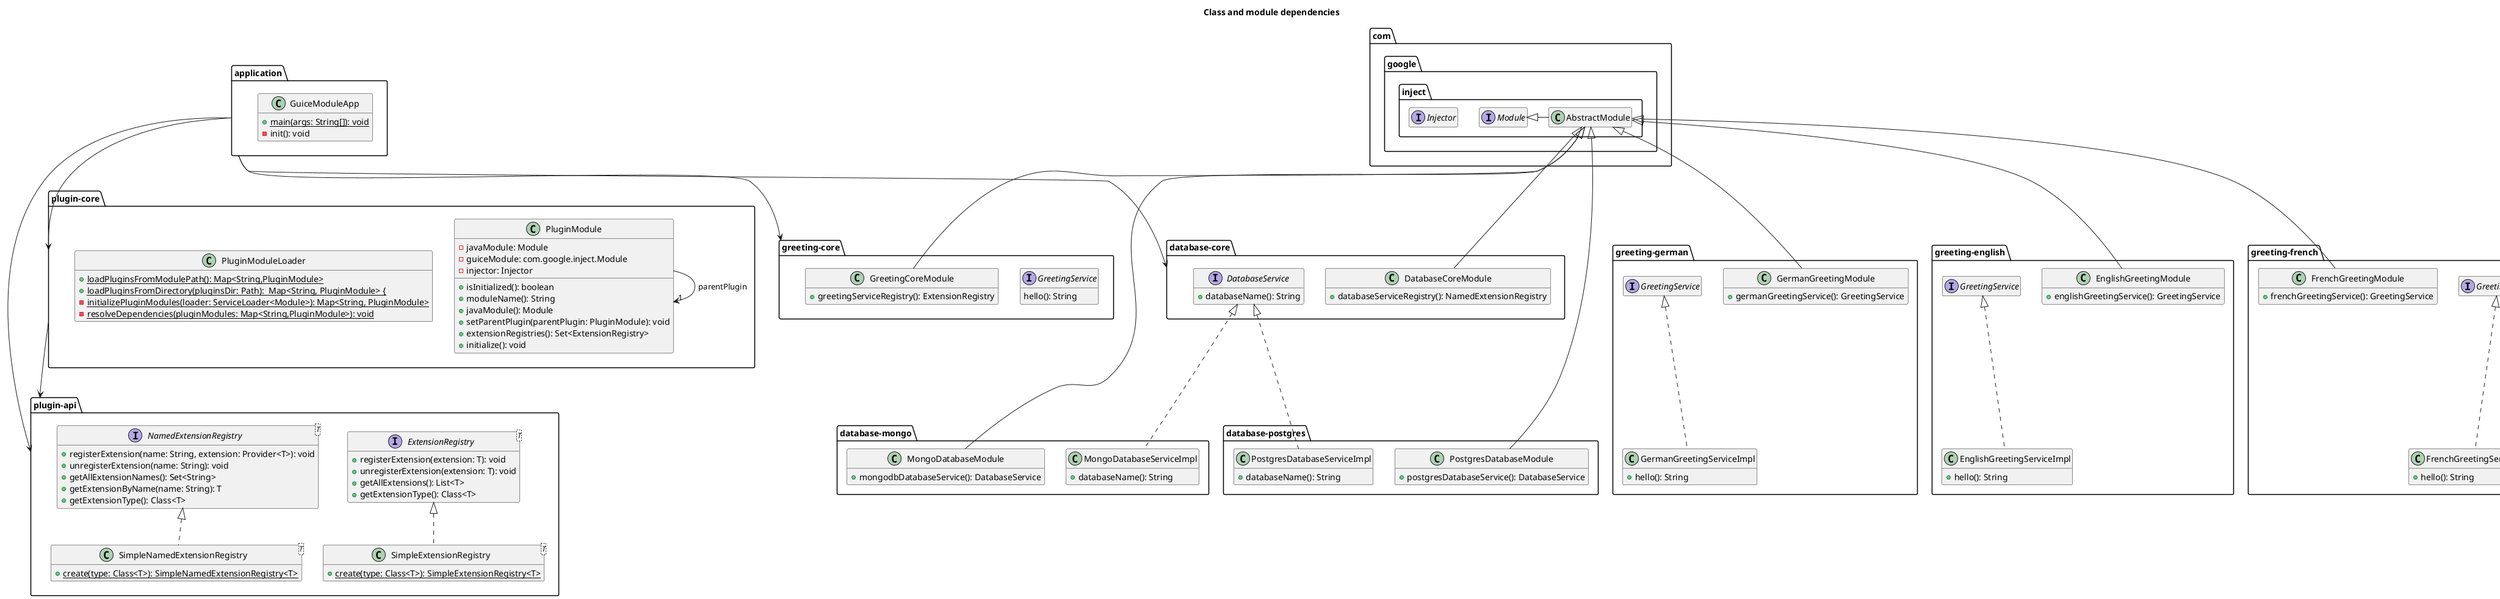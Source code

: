 @startuml
hide empty members

title Class and module dependencies 

package com.google.inject {
	interface Injector
	interface Module
	class AbstractModule
	Module <|- AbstractModule
}

package "plugin-api" {
	class "SimpleExtensionRegistry<T>" as SimpleExtensionRegistry_T_ {
		+{static} create(type: Class<T>): SimpleExtensionRegistry<T>
	}
	interface "ExtensionRegistry<T>" as ExtensionRegistry_T_ {
		+registerExtension(extension: T): void
		+unregisterExtension(extension: T): void
		+getAllExtensions(): List<T>
		+getExtensionType(): Class<T>
	}
	ExtensionRegistry_T_ <|.. SimpleExtensionRegistry_T_
	
	class "SimpleNamedExtensionRegistry<T>" as SimpleNamedExtensionRegistry_T_  {
		+{static} create(type: Class<T>): SimpleNamedExtensionRegistry<T>
	}
	interface "NamedExtensionRegistry<T>" as NamedExtensionRegistry_T_ {
		+registerExtension(name: String, extension: Provider<T>): void
		+unregisterExtension(name: String): void
		+getAllExtensionNames(): Set<String>
		+getExtensionByName(name: String): T
		+getExtensionType(): Class<T>
	}
	NamedExtensionRegistry_T_ <|.. SimpleNamedExtensionRegistry_T_
}

package "plugin-core" {
	class PluginModule {
		-javaModule: Module
		-guiceModule: com.google.inject.Module
		-injector: Injector
		+isInitialized(): boolean
		+moduleName(): String
		+javaModule(): Module
		+setParentPlugin(parentPlugin: PluginModule): void
		+extensionRegistries(): Set<ExtensionRegistry>
		+initialize(): void
	}
	PluginModule --> "1" PluginModule : parentPlugin
	class PluginModuleLoader [[java:de.vagtsi.examples.guicejavamodule.app.PluginModuleLoader]] {
		+{static} loadPluginsFromModulePath(): Map<String,PluginModule>
		+{static} loadPluginsFromDirectory(pluginsDir: Path):  Map<String, PluginModule> {
		-{static} initializePluginModules(loader: ServiceLoader<Module>): Map<String, PluginModule>
		-{static} resolveDependencies(pluginModules: Map<String,PluginModule>): void
	}
}

"plugin-core" --> "plugin-api"

package "greeting-core" {
	interface GreetingService {
		hello(): String
	}
	
	class GreetingCoreModule {
		+greetingServiceRegistry(): ExtensionRegistry
	}
	AbstractModule <|-- GreetingCoreModule
}

package "greeting-french" {
	class FrenchGreetingServiceImpl {
		+hello(): String
	}
	interface GreetingService {
	}
	GreetingService <|.. FrenchGreetingServiceImpl
	class FrenchGreetingModule  {
		+frenchGreetingService(): GreetingService
	}
	AbstractModule <|-- FrenchGreetingModule
}

package "greeting-german" {
	class GermanGreetingModule {
		+germanGreetingService(): GreetingService
	}
	AbstractModule <|-- GermanGreetingModule
	class GermanGreetingServiceImpl {
		+hello(): String
	}
	interface GreetingService {
	}
	GreetingService <|.. GermanGreetingServiceImpl
}

package "greeting-english" {
	class EnglishGreetingModule {
		+englishGreetingService(): GreetingService
	}
	AbstractModule <|-- EnglishGreetingModule
	class EnglishGreetingServiceImpl {
		+hello(): String
	}
	interface GreetingService {
	}
	GreetingService <|.. EnglishGreetingServiceImpl
}

package "database-core" {
	class DatabaseCoreModule {
		+databaseServiceRegistry(): NamedExtensionRegistry
	}
	AbstractModule <|-- DatabaseCoreModule

	interface DatabaseService {
		+databaseName(): String
	}
}
package "database-mongo" {
	class MongoDatabaseServiceImpl {
		+databaseName(): String
	}
	DatabaseService <|.. MongoDatabaseServiceImpl

	class MongoDatabaseModule {
		+mongodbDatabaseService(): DatabaseService
	}
	AbstractModule <|-- MongoDatabaseModule
}
package "database-postgres" {
	class PostgresDatabaseServiceImpl {
		+databaseName(): String
	}
	DatabaseService <|.. PostgresDatabaseServiceImpl
	class PostgresDatabaseModule {
		+postgresDatabaseService(): DatabaseService
	}
	AbstractModule <|-- PostgresDatabaseModule
}
 
package "application" {
	class GuiceModuleApp {
		+{static} main(args: String[]): void
		-init(): void
	}
}

"application" --> "plugin-api"
"application" --> "plugin-core"
"application" --> "greeting-core"
"application" --> "database-core"

@enduml
